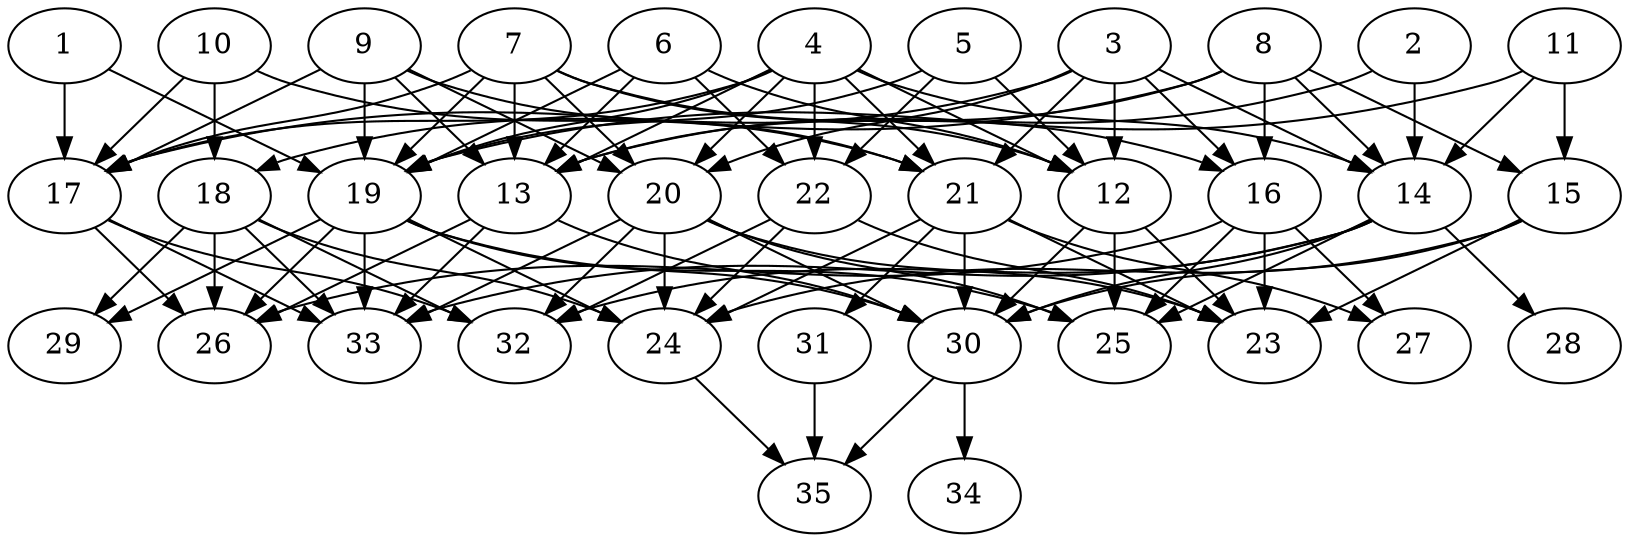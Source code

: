 // DAG automatically generated by daggen at Thu Oct  3 14:05:37 2019
// ./daggen --dot -n 35 --ccr 0.3 --fat 0.7 --regular 0.9 --density 0.6 --mindata 5242880 --maxdata 52428800 
digraph G {
  1 [size="160778240", alpha="0.00", expect_size="48233472"] 
  1 -> 17 [size ="48233472"]
  1 -> 19 [size ="48233472"]
  2 [size="170840747", alpha="0.19", expect_size="51252224"] 
  2 -> 13 [size ="51252224"]
  2 -> 14 [size ="51252224"]
  3 [size="41164800", alpha="0.15", expect_size="12349440"] 
  3 -> 12 [size ="12349440"]
  3 -> 14 [size ="12349440"]
  3 -> 16 [size ="12349440"]
  3 -> 18 [size ="12349440"]
  3 -> 20 [size ="12349440"]
  3 -> 21 [size ="12349440"]
  4 [size="85640533", alpha="0.15", expect_size="25692160"] 
  4 -> 12 [size ="25692160"]
  4 -> 13 [size ="25692160"]
  4 -> 14 [size ="25692160"]
  4 -> 17 [size ="25692160"]
  4 -> 19 [size ="25692160"]
  4 -> 20 [size ="25692160"]
  4 -> 21 [size ="25692160"]
  4 -> 22 [size ="25692160"]
  5 [size="88412160", alpha="0.05", expect_size="26523648"] 
  5 -> 12 [size ="26523648"]
  5 -> 19 [size ="26523648"]
  5 -> 22 [size ="26523648"]
  6 [size="65361920", alpha="0.10", expect_size="19608576"] 
  6 -> 12 [size ="19608576"]
  6 -> 13 [size ="19608576"]
  6 -> 19 [size ="19608576"]
  6 -> 22 [size ="19608576"]
  7 [size="60521813", alpha="0.17", expect_size="18156544"] 
  7 -> 12 [size ="18156544"]
  7 -> 13 [size ="18156544"]
  7 -> 16 [size ="18156544"]
  7 -> 17 [size ="18156544"]
  7 -> 19 [size ="18156544"]
  7 -> 20 [size ="18156544"]
  8 [size="173393920", alpha="0.14", expect_size="52018176"] 
  8 -> 13 [size ="52018176"]
  8 -> 14 [size ="52018176"]
  8 -> 15 [size ="52018176"]
  8 -> 16 [size ="52018176"]
  8 -> 17 [size ="52018176"]
  9 [size="125078187", alpha="0.19", expect_size="37523456"] 
  9 -> 13 [size ="37523456"]
  9 -> 17 [size ="37523456"]
  9 -> 19 [size ="37523456"]
  9 -> 20 [size ="37523456"]
  9 -> 21 [size ="37523456"]
  10 [size="173096960", alpha="0.06", expect_size="51929088"] 
  10 -> 17 [size ="51929088"]
  10 -> 18 [size ="51929088"]
  10 -> 21 [size ="51929088"]
  11 [size="145759573", alpha="0.16", expect_size="43727872"] 
  11 -> 14 [size ="43727872"]
  11 -> 15 [size ="43727872"]
  11 -> 19 [size ="43727872"]
  12 [size="149364053", alpha="0.03", expect_size="44809216"] 
  12 -> 23 [size ="44809216"]
  12 -> 25 [size ="44809216"]
  12 -> 30 [size ="44809216"]
  13 [size="142008320", alpha="0.08", expect_size="42602496"] 
  13 -> 26 [size ="42602496"]
  13 -> 30 [size ="42602496"]
  13 -> 33 [size ="42602496"]
  14 [size="100253013", alpha="0.06", expect_size="30075904"] 
  14 -> 25 [size ="30075904"]
  14 -> 28 [size ="30075904"]
  14 -> 30 [size ="30075904"]
  14 -> 32 [size ="30075904"]
  14 -> 33 [size ="30075904"]
  15 [size="57999360", alpha="0.13", expect_size="17399808"] 
  15 -> 23 [size ="17399808"]
  15 -> 24 [size ="17399808"]
  15 -> 30 [size ="17399808"]
  16 [size="99659093", alpha="0.11", expect_size="29897728"] 
  16 -> 23 [size ="29897728"]
  16 -> 25 [size ="29897728"]
  16 -> 26 [size ="29897728"]
  16 -> 27 [size ="29897728"]
  17 [size="23022933", alpha="0.07", expect_size="6906880"] 
  17 -> 26 [size ="6906880"]
  17 -> 32 [size ="6906880"]
  17 -> 33 [size ="6906880"]
  18 [size="154234880", alpha="0.19", expect_size="46270464"] 
  18 -> 24 [size ="46270464"]
  18 -> 26 [size ="46270464"]
  18 -> 29 [size ="46270464"]
  18 -> 32 [size ="46270464"]
  18 -> 33 [size ="46270464"]
  19 [size="103717547", alpha="0.08", expect_size="31115264"] 
  19 -> 24 [size ="31115264"]
  19 -> 25 [size ="31115264"]
  19 -> 26 [size ="31115264"]
  19 -> 29 [size ="31115264"]
  19 -> 30 [size ="31115264"]
  19 -> 33 [size ="31115264"]
  20 [size="98925227", alpha="0.05", expect_size="29677568"] 
  20 -> 23 [size ="29677568"]
  20 -> 24 [size ="29677568"]
  20 -> 25 [size ="29677568"]
  20 -> 30 [size ="29677568"]
  20 -> 32 [size ="29677568"]
  20 -> 33 [size ="29677568"]
  21 [size="145274880", alpha="0.00", expect_size="43582464"] 
  21 -> 23 [size ="43582464"]
  21 -> 24 [size ="43582464"]
  21 -> 27 [size ="43582464"]
  21 -> 30 [size ="43582464"]
  21 -> 31 [size ="43582464"]
  22 [size="110090240", alpha="0.15", expect_size="33027072"] 
  22 -> 23 [size ="33027072"]
  22 -> 24 [size ="33027072"]
  22 -> 32 [size ="33027072"]
  23 [size="136550400", alpha="0.13", expect_size="40965120"] 
  24 [size="41021440", alpha="0.19", expect_size="12306432"] 
  24 -> 35 [size ="12306432"]
  25 [size="91941547", alpha="0.15", expect_size="27582464"] 
  26 [size="39881387", alpha="0.16", expect_size="11964416"] 
  27 [size="127808853", alpha="0.03", expect_size="38342656"] 
  28 [size="26545493", alpha="0.10", expect_size="7963648"] 
  29 [size="173233493", alpha="0.11", expect_size="51970048"] 
  30 [size="79148373", alpha="0.11", expect_size="23744512"] 
  30 -> 34 [size ="23744512"]
  30 -> 35 [size ="23744512"]
  31 [size="118971733", alpha="0.08", expect_size="35691520"] 
  31 -> 35 [size ="35691520"]
  32 [size="121432747", alpha="0.01", expect_size="36429824"] 
  33 [size="82609493", alpha="0.10", expect_size="24782848"] 
  34 [size="26197333", alpha="0.10", expect_size="7859200"] 
  35 [size="20353707", alpha="0.15", expect_size="6106112"] 
}
